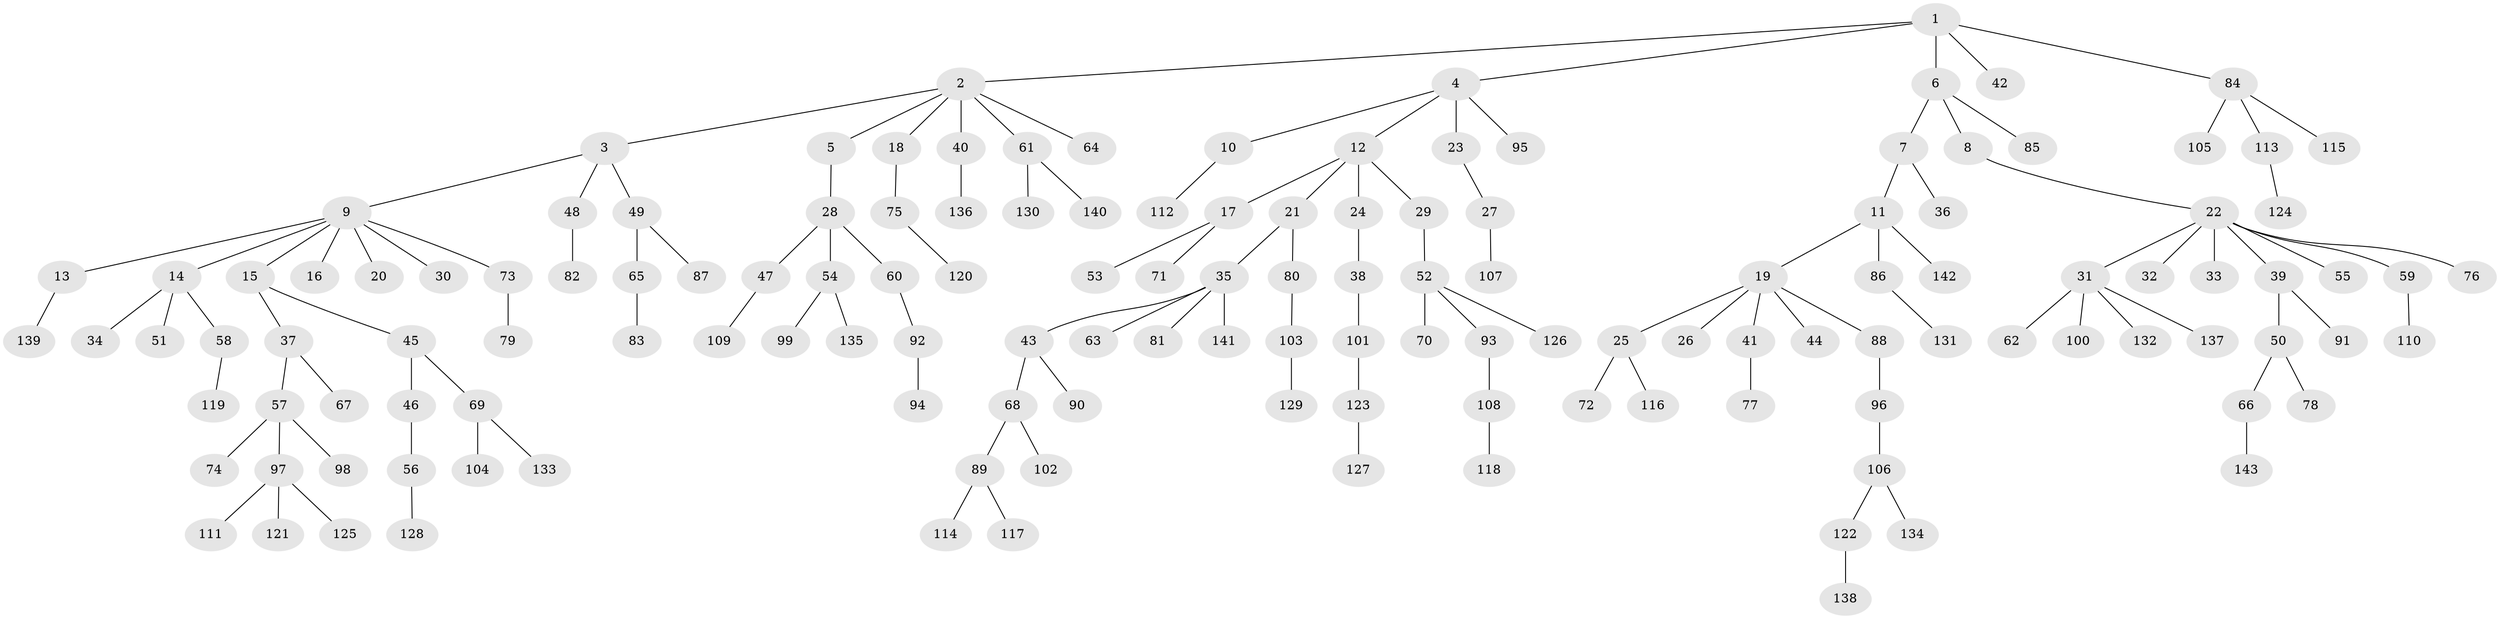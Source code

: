 // Generated by graph-tools (version 1.1) at 2025/02/03/09/25 03:02:30]
// undirected, 143 vertices, 142 edges
graph export_dot {
graph [start="1"]
  node [color=gray90,style=filled];
  1;
  2;
  3;
  4;
  5;
  6;
  7;
  8;
  9;
  10;
  11;
  12;
  13;
  14;
  15;
  16;
  17;
  18;
  19;
  20;
  21;
  22;
  23;
  24;
  25;
  26;
  27;
  28;
  29;
  30;
  31;
  32;
  33;
  34;
  35;
  36;
  37;
  38;
  39;
  40;
  41;
  42;
  43;
  44;
  45;
  46;
  47;
  48;
  49;
  50;
  51;
  52;
  53;
  54;
  55;
  56;
  57;
  58;
  59;
  60;
  61;
  62;
  63;
  64;
  65;
  66;
  67;
  68;
  69;
  70;
  71;
  72;
  73;
  74;
  75;
  76;
  77;
  78;
  79;
  80;
  81;
  82;
  83;
  84;
  85;
  86;
  87;
  88;
  89;
  90;
  91;
  92;
  93;
  94;
  95;
  96;
  97;
  98;
  99;
  100;
  101;
  102;
  103;
  104;
  105;
  106;
  107;
  108;
  109;
  110;
  111;
  112;
  113;
  114;
  115;
  116;
  117;
  118;
  119;
  120;
  121;
  122;
  123;
  124;
  125;
  126;
  127;
  128;
  129;
  130;
  131;
  132;
  133;
  134;
  135;
  136;
  137;
  138;
  139;
  140;
  141;
  142;
  143;
  1 -- 2;
  1 -- 4;
  1 -- 6;
  1 -- 42;
  1 -- 84;
  2 -- 3;
  2 -- 5;
  2 -- 18;
  2 -- 40;
  2 -- 61;
  2 -- 64;
  3 -- 9;
  3 -- 48;
  3 -- 49;
  4 -- 10;
  4 -- 12;
  4 -- 23;
  4 -- 95;
  5 -- 28;
  6 -- 7;
  6 -- 8;
  6 -- 85;
  7 -- 11;
  7 -- 36;
  8 -- 22;
  9 -- 13;
  9 -- 14;
  9 -- 15;
  9 -- 16;
  9 -- 20;
  9 -- 30;
  9 -- 73;
  10 -- 112;
  11 -- 19;
  11 -- 86;
  11 -- 142;
  12 -- 17;
  12 -- 21;
  12 -- 24;
  12 -- 29;
  13 -- 139;
  14 -- 34;
  14 -- 51;
  14 -- 58;
  15 -- 37;
  15 -- 45;
  17 -- 53;
  17 -- 71;
  18 -- 75;
  19 -- 25;
  19 -- 26;
  19 -- 41;
  19 -- 44;
  19 -- 88;
  21 -- 35;
  21 -- 80;
  22 -- 31;
  22 -- 32;
  22 -- 33;
  22 -- 39;
  22 -- 55;
  22 -- 59;
  22 -- 76;
  23 -- 27;
  24 -- 38;
  25 -- 72;
  25 -- 116;
  27 -- 107;
  28 -- 47;
  28 -- 54;
  28 -- 60;
  29 -- 52;
  31 -- 62;
  31 -- 100;
  31 -- 132;
  31 -- 137;
  35 -- 43;
  35 -- 63;
  35 -- 81;
  35 -- 141;
  37 -- 57;
  37 -- 67;
  38 -- 101;
  39 -- 50;
  39 -- 91;
  40 -- 136;
  41 -- 77;
  43 -- 68;
  43 -- 90;
  45 -- 46;
  45 -- 69;
  46 -- 56;
  47 -- 109;
  48 -- 82;
  49 -- 65;
  49 -- 87;
  50 -- 66;
  50 -- 78;
  52 -- 70;
  52 -- 93;
  52 -- 126;
  54 -- 99;
  54 -- 135;
  56 -- 128;
  57 -- 74;
  57 -- 97;
  57 -- 98;
  58 -- 119;
  59 -- 110;
  60 -- 92;
  61 -- 130;
  61 -- 140;
  65 -- 83;
  66 -- 143;
  68 -- 89;
  68 -- 102;
  69 -- 104;
  69 -- 133;
  73 -- 79;
  75 -- 120;
  80 -- 103;
  84 -- 105;
  84 -- 113;
  84 -- 115;
  86 -- 131;
  88 -- 96;
  89 -- 114;
  89 -- 117;
  92 -- 94;
  93 -- 108;
  96 -- 106;
  97 -- 111;
  97 -- 121;
  97 -- 125;
  101 -- 123;
  103 -- 129;
  106 -- 122;
  106 -- 134;
  108 -- 118;
  113 -- 124;
  122 -- 138;
  123 -- 127;
}
